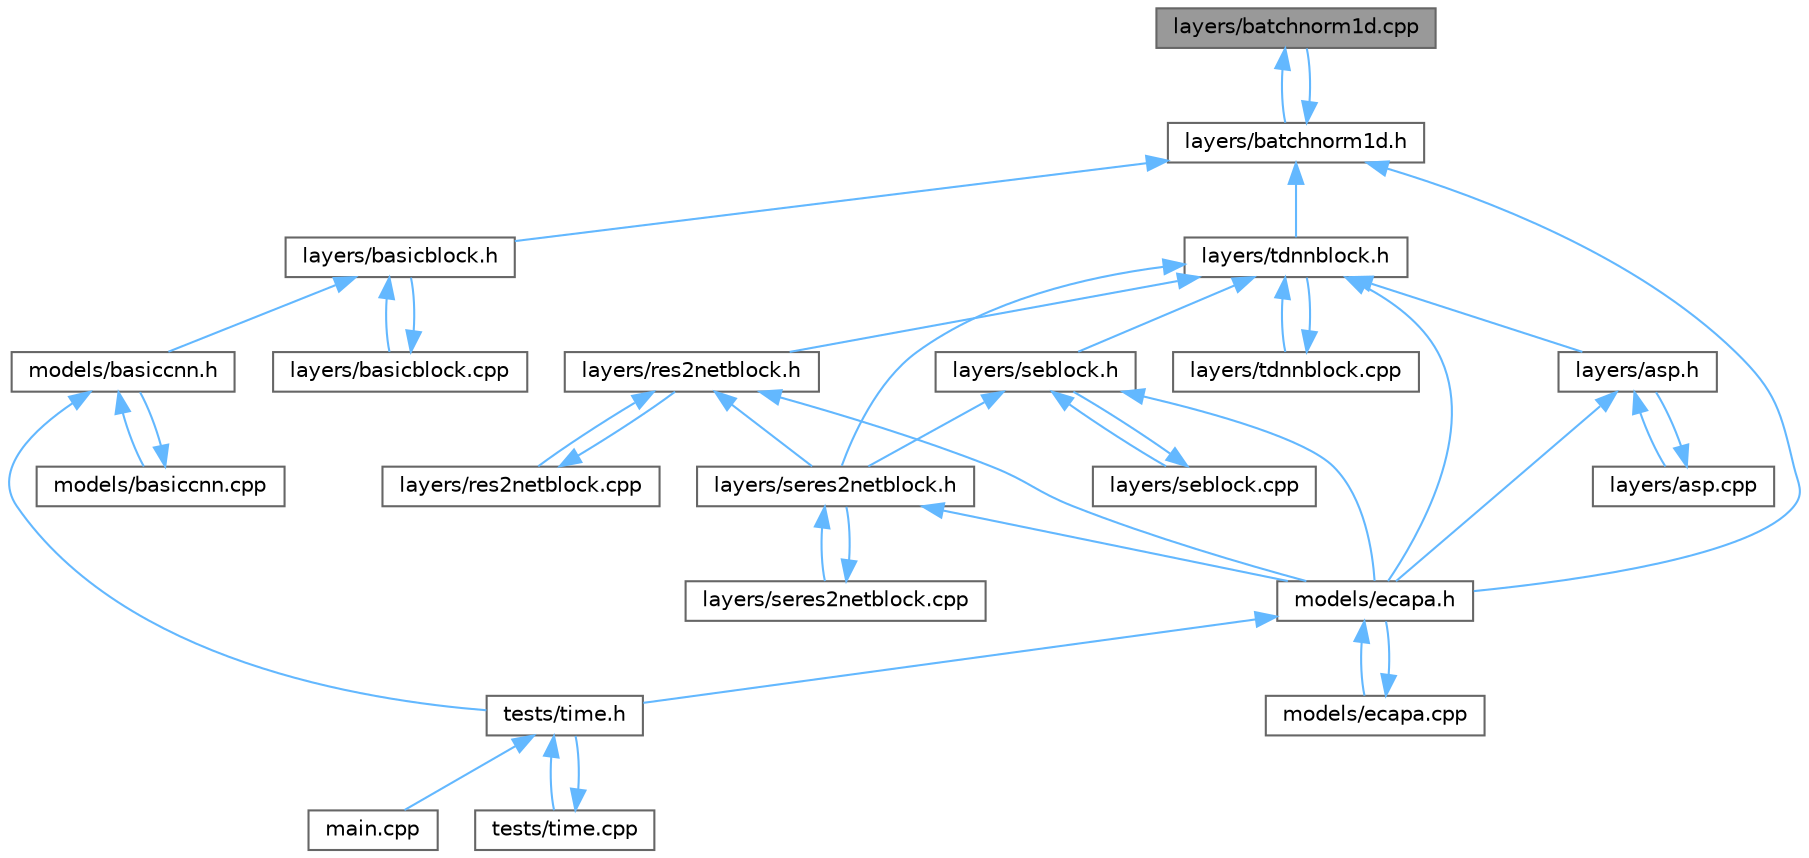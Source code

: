 digraph "layers/batchnorm1d.cpp"
{
 // LATEX_PDF_SIZE
  bgcolor="transparent";
  edge [fontname=Helvetica,fontsize=10,labelfontname=Helvetica,labelfontsize=10];
  node [fontname=Helvetica,fontsize=10,shape=box,height=0.2,width=0.4];
  Node1 [id="Node000001",label="layers/batchnorm1d.cpp",height=0.2,width=0.4,color="gray40", fillcolor="grey60", style="filled", fontcolor="black",tooltip=" "];
  Node1 -> Node2 [id="edge1_Node000001_Node000002",dir="back",color="steelblue1",style="solid",tooltip=" "];
  Node2 [id="Node000002",label="layers/batchnorm1d.h",height=0.2,width=0.4,color="grey40", fillcolor="white", style="filled",URL="$batchnorm1d_8h.html",tooltip=" "];
  Node2 -> Node3 [id="edge2_Node000002_Node000003",dir="back",color="steelblue1",style="solid",tooltip=" "];
  Node3 [id="Node000003",label="layers/basicblock.h",height=0.2,width=0.4,color="grey40", fillcolor="white", style="filled",URL="$basicblock_8h.html",tooltip="Basic Block with Conv1d, Relu and BatchNorm1."];
  Node3 -> Node4 [id="edge3_Node000003_Node000004",dir="back",color="steelblue1",style="solid",tooltip=" "];
  Node4 [id="Node000004",label="layers/basicblock.cpp",height=0.2,width=0.4,color="grey40", fillcolor="white", style="filled",URL="$basicblock_8cpp.html",tooltip="Basic Block with Conv1d, Relu and BatchNorm1."];
  Node4 -> Node3 [id="edge4_Node000004_Node000003",dir="back",color="steelblue1",style="solid",tooltip=" "];
  Node3 -> Node5 [id="edge5_Node000003_Node000005",dir="back",color="steelblue1",style="solid",tooltip=" "];
  Node5 [id="Node000005",label="models/basiccnn.h",height=0.2,width=0.4,color="grey40", fillcolor="white", style="filled",URL="$basiccnn_8h.html",tooltip=" "];
  Node5 -> Node6 [id="edge6_Node000005_Node000006",dir="back",color="steelblue1",style="solid",tooltip=" "];
  Node6 [id="Node000006",label="models/basiccnn.cpp",height=0.2,width=0.4,color="grey40", fillcolor="white", style="filled",URL="$basiccnn_8cpp.html",tooltip=" "];
  Node6 -> Node5 [id="edge7_Node000006_Node000005",dir="back",color="steelblue1",style="solid",tooltip=" "];
  Node5 -> Node7 [id="edge8_Node000005_Node000007",dir="back",color="steelblue1",style="solid",tooltip=" "];
  Node7 [id="Node000007",label="tests/time.h",height=0.2,width=0.4,color="grey40", fillcolor="white", style="filled",URL="$time_8h_source.html",tooltip=" "];
  Node7 -> Node8 [id="edge9_Node000007_Node000008",dir="back",color="steelblue1",style="solid",tooltip=" "];
  Node8 [id="Node000008",label="main.cpp",height=0.2,width=0.4,color="grey40", fillcolor="white", style="filled",URL="$main_8cpp_source.html",tooltip=" "];
  Node7 -> Node9 [id="edge10_Node000007_Node000009",dir="back",color="steelblue1",style="solid",tooltip=" "];
  Node9 [id="Node000009",label="tests/time.cpp",height=0.2,width=0.4,color="grey40", fillcolor="white", style="filled",URL="$time_8cpp_source.html",tooltip=" "];
  Node9 -> Node7 [id="edge11_Node000009_Node000007",dir="back",color="steelblue1",style="solid",tooltip=" "];
  Node2 -> Node1 [id="edge12_Node000002_Node000001",dir="back",color="steelblue1",style="solid",tooltip=" "];
  Node2 -> Node10 [id="edge13_Node000002_Node000010",dir="back",color="steelblue1",style="solid",tooltip=" "];
  Node10 [id="Node000010",label="layers/tdnnblock.h",height=0.2,width=0.4,color="grey40", fillcolor="white", style="filled",URL="$tdnnblock_8h.html",tooltip=" "];
  Node10 -> Node11 [id="edge14_Node000010_Node000011",dir="back",color="steelblue1",style="solid",tooltip=" "];
  Node11 [id="Node000011",label="layers/asp.h",height=0.2,width=0.4,color="grey40", fillcolor="white", style="filled",URL="$asp_8h.html",tooltip=" "];
  Node11 -> Node12 [id="edge15_Node000011_Node000012",dir="back",color="steelblue1",style="solid",tooltip=" "];
  Node12 [id="Node000012",label="layers/asp.cpp",height=0.2,width=0.4,color="grey40", fillcolor="white", style="filled",URL="$asp_8cpp.html",tooltip=" "];
  Node12 -> Node11 [id="edge16_Node000012_Node000011",dir="back",color="steelblue1",style="solid",tooltip=" "];
  Node11 -> Node13 [id="edge17_Node000011_Node000013",dir="back",color="steelblue1",style="solid",tooltip=" "];
  Node13 [id="Node000013",label="models/ecapa.h",height=0.2,width=0.4,color="grey40", fillcolor="white", style="filled",URL="$ecapa_8h.html",tooltip=" "];
  Node13 -> Node14 [id="edge18_Node000013_Node000014",dir="back",color="steelblue1",style="solid",tooltip=" "];
  Node14 [id="Node000014",label="models/ecapa.cpp",height=0.2,width=0.4,color="grey40", fillcolor="white", style="filled",URL="$ecapa_8cpp.html",tooltip=" "];
  Node14 -> Node13 [id="edge19_Node000014_Node000013",dir="back",color="steelblue1",style="solid",tooltip=" "];
  Node13 -> Node7 [id="edge20_Node000013_Node000007",dir="back",color="steelblue1",style="solid",tooltip=" "];
  Node10 -> Node15 [id="edge21_Node000010_Node000015",dir="back",color="steelblue1",style="solid",tooltip=" "];
  Node15 [id="Node000015",label="layers/res2netblock.h",height=0.2,width=0.4,color="grey40", fillcolor="white", style="filled",URL="$res2netblock_8h.html",tooltip=" "];
  Node15 -> Node16 [id="edge22_Node000015_Node000016",dir="back",color="steelblue1",style="solid",tooltip=" "];
  Node16 [id="Node000016",label="layers/res2netblock.cpp",height=0.2,width=0.4,color="grey40", fillcolor="white", style="filled",URL="$res2netblock_8cpp.html",tooltip=" "];
  Node16 -> Node15 [id="edge23_Node000016_Node000015",dir="back",color="steelblue1",style="solid",tooltip=" "];
  Node15 -> Node17 [id="edge24_Node000015_Node000017",dir="back",color="steelblue1",style="solid",tooltip=" "];
  Node17 [id="Node000017",label="layers/seres2netblock.h",height=0.2,width=0.4,color="grey40", fillcolor="white", style="filled",URL="$seres2netblock_8h.html",tooltip=" "];
  Node17 -> Node18 [id="edge25_Node000017_Node000018",dir="back",color="steelblue1",style="solid",tooltip=" "];
  Node18 [id="Node000018",label="layers/seres2netblock.cpp",height=0.2,width=0.4,color="grey40", fillcolor="white", style="filled",URL="$seres2netblock_8cpp.html",tooltip=" "];
  Node18 -> Node17 [id="edge26_Node000018_Node000017",dir="back",color="steelblue1",style="solid",tooltip=" "];
  Node17 -> Node13 [id="edge27_Node000017_Node000013",dir="back",color="steelblue1",style="solid",tooltip=" "];
  Node15 -> Node13 [id="edge28_Node000015_Node000013",dir="back",color="steelblue1",style="solid",tooltip=" "];
  Node10 -> Node19 [id="edge29_Node000010_Node000019",dir="back",color="steelblue1",style="solid",tooltip=" "];
  Node19 [id="Node000019",label="layers/seblock.h",height=0.2,width=0.4,color="grey40", fillcolor="white", style="filled",URL="$seblock_8h.html",tooltip=" "];
  Node19 -> Node20 [id="edge30_Node000019_Node000020",dir="back",color="steelblue1",style="solid",tooltip=" "];
  Node20 [id="Node000020",label="layers/seblock.cpp",height=0.2,width=0.4,color="grey40", fillcolor="white", style="filled",URL="$seblock_8cpp.html",tooltip=" "];
  Node20 -> Node19 [id="edge31_Node000020_Node000019",dir="back",color="steelblue1",style="solid",tooltip=" "];
  Node19 -> Node17 [id="edge32_Node000019_Node000017",dir="back",color="steelblue1",style="solid",tooltip=" "];
  Node19 -> Node13 [id="edge33_Node000019_Node000013",dir="back",color="steelblue1",style="solid",tooltip=" "];
  Node10 -> Node17 [id="edge34_Node000010_Node000017",dir="back",color="steelblue1",style="solid",tooltip=" "];
  Node10 -> Node21 [id="edge35_Node000010_Node000021",dir="back",color="steelblue1",style="solid",tooltip=" "];
  Node21 [id="Node000021",label="layers/tdnnblock.cpp",height=0.2,width=0.4,color="grey40", fillcolor="white", style="filled",URL="$tdnnblock_8cpp.html",tooltip=" "];
  Node21 -> Node10 [id="edge36_Node000021_Node000010",dir="back",color="steelblue1",style="solid",tooltip=" "];
  Node10 -> Node13 [id="edge37_Node000010_Node000013",dir="back",color="steelblue1",style="solid",tooltip=" "];
  Node2 -> Node13 [id="edge38_Node000002_Node000013",dir="back",color="steelblue1",style="solid",tooltip=" "];
}
